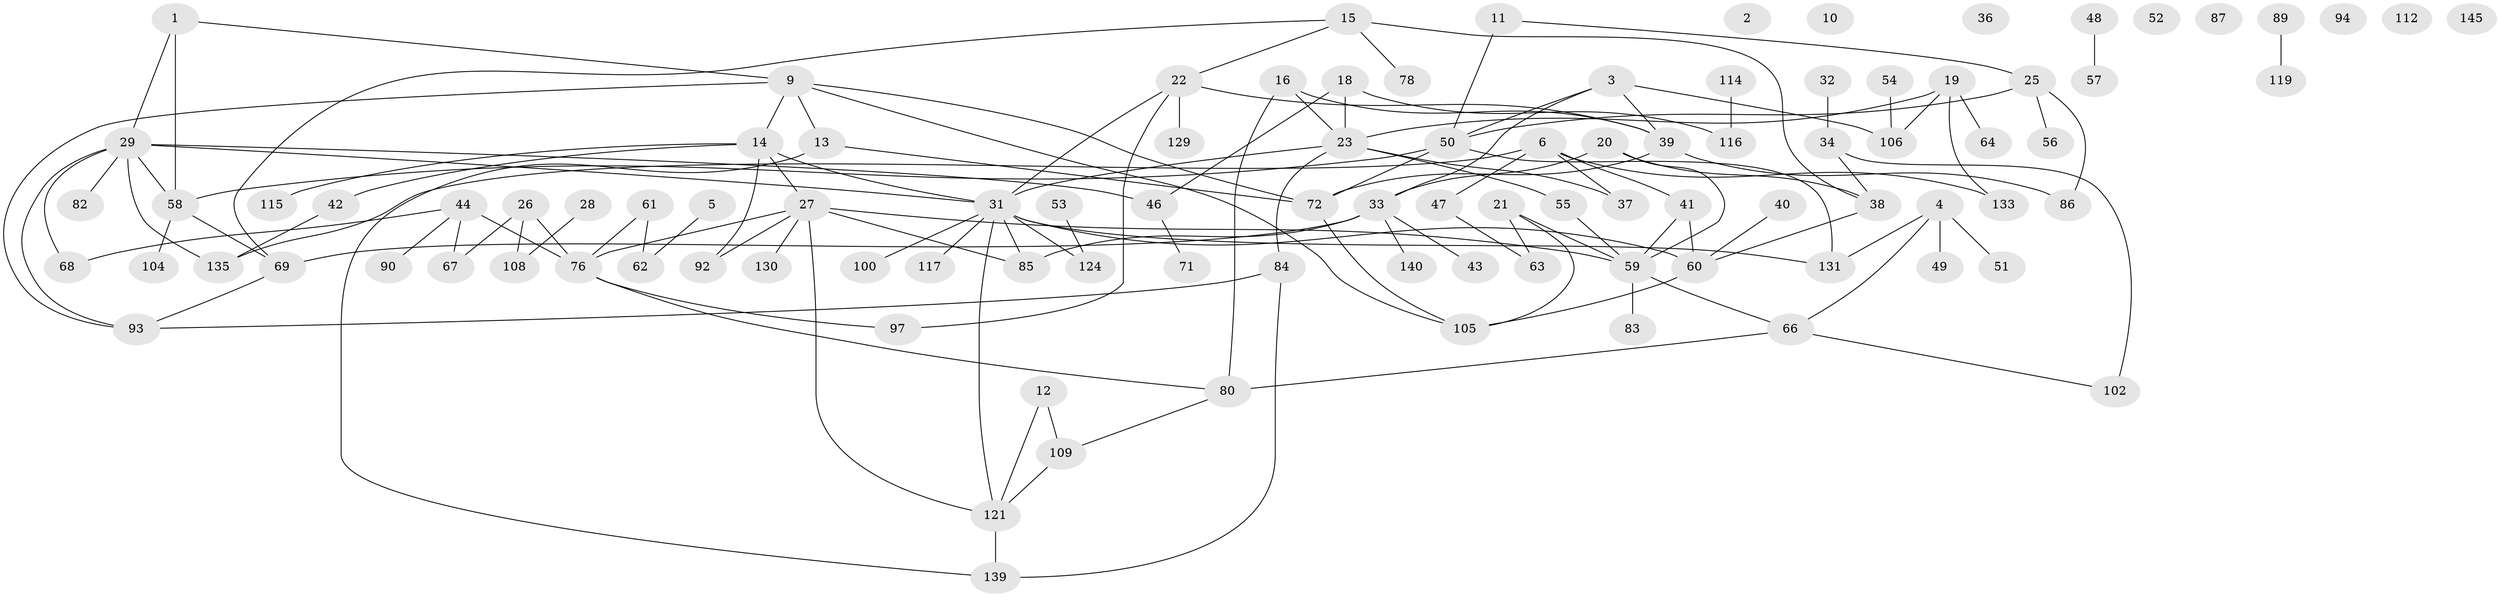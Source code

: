 // Generated by graph-tools (version 1.1) at 2025/23/03/03/25 07:23:28]
// undirected, 101 vertices, 135 edges
graph export_dot {
graph [start="1"]
  node [color=gray90,style=filled];
  1 [super="+120"];
  2;
  3 [super="+8"];
  4 [super="+7"];
  5 [super="+128"];
  6 [super="+17"];
  9 [super="+113"];
  10;
  11;
  12 [super="+95"];
  13 [super="+65"];
  14 [super="+103"];
  15 [super="+70"];
  16 [super="+24"];
  18;
  19;
  20 [super="+136"];
  21 [super="+137"];
  22 [super="+110"];
  23 [super="+30"];
  25 [super="+88"];
  26 [super="+111"];
  27 [super="+35"];
  28;
  29 [super="+122"];
  31 [super="+107"];
  32 [super="+138"];
  33 [super="+99"];
  34 [super="+123"];
  36;
  37 [super="+127"];
  38 [super="+45"];
  39 [super="+132"];
  40;
  41 [super="+118"];
  42 [super="+81"];
  43;
  44;
  46 [super="+91"];
  47;
  48 [super="+73"];
  49;
  50 [super="+96"];
  51;
  52;
  53 [super="+75"];
  54;
  55 [super="+74"];
  56;
  57;
  58 [super="+144"];
  59 [super="+79"];
  60 [super="+77"];
  61;
  62;
  63;
  64;
  66;
  67;
  68;
  69 [super="+143"];
  71;
  72 [super="+126"];
  76 [super="+101"];
  78;
  80;
  82;
  83;
  84;
  85;
  86;
  87;
  89;
  90;
  92;
  93 [super="+98"];
  94;
  97;
  100;
  102;
  104;
  105 [super="+134"];
  106;
  108;
  109 [super="+141"];
  112;
  114;
  115;
  116 [super="+142"];
  117;
  119;
  121 [super="+125"];
  124;
  129;
  130;
  131;
  133;
  135;
  139;
  140;
  145;
  1 -- 29;
  1 -- 58;
  1 -- 9;
  3 -- 33;
  3 -- 106;
  3 -- 50;
  3 -- 39;
  4 -- 49 [weight=2];
  4 -- 51;
  4 -- 131;
  4 -- 66;
  5 -- 62;
  6 -- 133;
  6 -- 47;
  6 -- 37;
  6 -- 135;
  6 -- 41;
  9 -- 105;
  9 -- 13;
  9 -- 93;
  9 -- 14;
  9 -- 72;
  11 -- 25;
  11 -- 50;
  12 -- 109;
  12 -- 121;
  13 -- 72;
  13 -- 139;
  14 -- 115;
  14 -- 92;
  14 -- 31;
  14 -- 42;
  14 -- 27;
  15 -- 22;
  15 -- 38;
  15 -- 69;
  15 -- 78;
  16 -- 39;
  16 -- 80;
  16 -- 23;
  18 -- 23;
  18 -- 46;
  18 -- 116;
  19 -- 64;
  19 -- 106;
  19 -- 133;
  19 -- 23;
  20 -- 38 [weight=2];
  20 -- 33;
  20 -- 59;
  21 -- 59;
  21 -- 63;
  21 -- 105;
  22 -- 39;
  22 -- 97;
  22 -- 129;
  22 -- 31;
  23 -- 31;
  23 -- 84;
  23 -- 37;
  23 -- 55;
  25 -- 56;
  25 -- 86;
  25 -- 50;
  26 -- 108;
  26 -- 67;
  26 -- 76;
  27 -- 85;
  27 -- 130;
  27 -- 59;
  27 -- 121;
  27 -- 92;
  27 -- 76;
  28 -- 108;
  29 -- 58;
  29 -- 93;
  29 -- 31;
  29 -- 82;
  29 -- 68;
  29 -- 135;
  29 -- 46;
  31 -- 117;
  31 -- 60;
  31 -- 131;
  31 -- 100;
  31 -- 85;
  31 -- 124;
  31 -- 121;
  32 -- 34;
  33 -- 43;
  33 -- 140;
  33 -- 85;
  33 -- 69;
  34 -- 102 [weight=2];
  34 -- 38;
  38 -- 60;
  39 -- 72;
  39 -- 86;
  40 -- 60;
  41 -- 60;
  41 -- 59;
  42 -- 135;
  44 -- 67;
  44 -- 68;
  44 -- 76;
  44 -- 90;
  46 -- 71;
  47 -- 63;
  48 -- 57;
  50 -- 58;
  50 -- 131;
  50 -- 72;
  53 -- 124;
  54 -- 106;
  55 -- 59;
  58 -- 104;
  58 -- 69;
  59 -- 83;
  59 -- 66;
  60 -- 105;
  61 -- 62;
  61 -- 76;
  66 -- 80;
  66 -- 102;
  69 -- 93;
  72 -- 105;
  76 -- 80;
  76 -- 97;
  80 -- 109;
  84 -- 93;
  84 -- 139;
  89 -- 119;
  109 -- 121;
  114 -- 116;
  121 -- 139;
}
